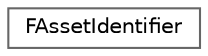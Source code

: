 digraph "Graphical Class Hierarchy"
{
 // INTERACTIVE_SVG=YES
 // LATEX_PDF_SIZE
  bgcolor="transparent";
  edge [fontname=Helvetica,fontsize=10,labelfontname=Helvetica,labelfontsize=10];
  node [fontname=Helvetica,fontsize=10,shape=box,height=0.2,width=0.4];
  rankdir="LR";
  Node0 [id="Node000000",label="FAssetIdentifier",height=0.2,width=0.4,color="grey40", fillcolor="white", style="filled",URL="$da/d0e/structFAssetIdentifier.html",tooltip="A structure defining a thing that can be reference by something else in the asset registry."];
}
